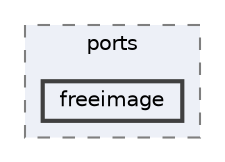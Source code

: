 digraph "external/reflect-cpp/vcpkg/ports/freeimage"
{
 // LATEX_PDF_SIZE
  bgcolor="transparent";
  edge [fontname=Helvetica,fontsize=10,labelfontname=Helvetica,labelfontsize=10];
  node [fontname=Helvetica,fontsize=10,shape=box,height=0.2,width=0.4];
  compound=true
  subgraph clusterdir_df60b2f324da79eef08d334ef7853e86 {
    graph [ bgcolor="#edf0f7", pencolor="grey50", label="ports", fontname=Helvetica,fontsize=10 style="filled,dashed", URL="dir_df60b2f324da79eef08d334ef7853e86.html",tooltip=""]
  dir_4c26702f8c6b9db35e5dbd6431aad658 [label="freeimage", fillcolor="#edf0f7", color="grey25", style="filled,bold", URL="dir_4c26702f8c6b9db35e5dbd6431aad658.html",tooltip=""];
  }
}
